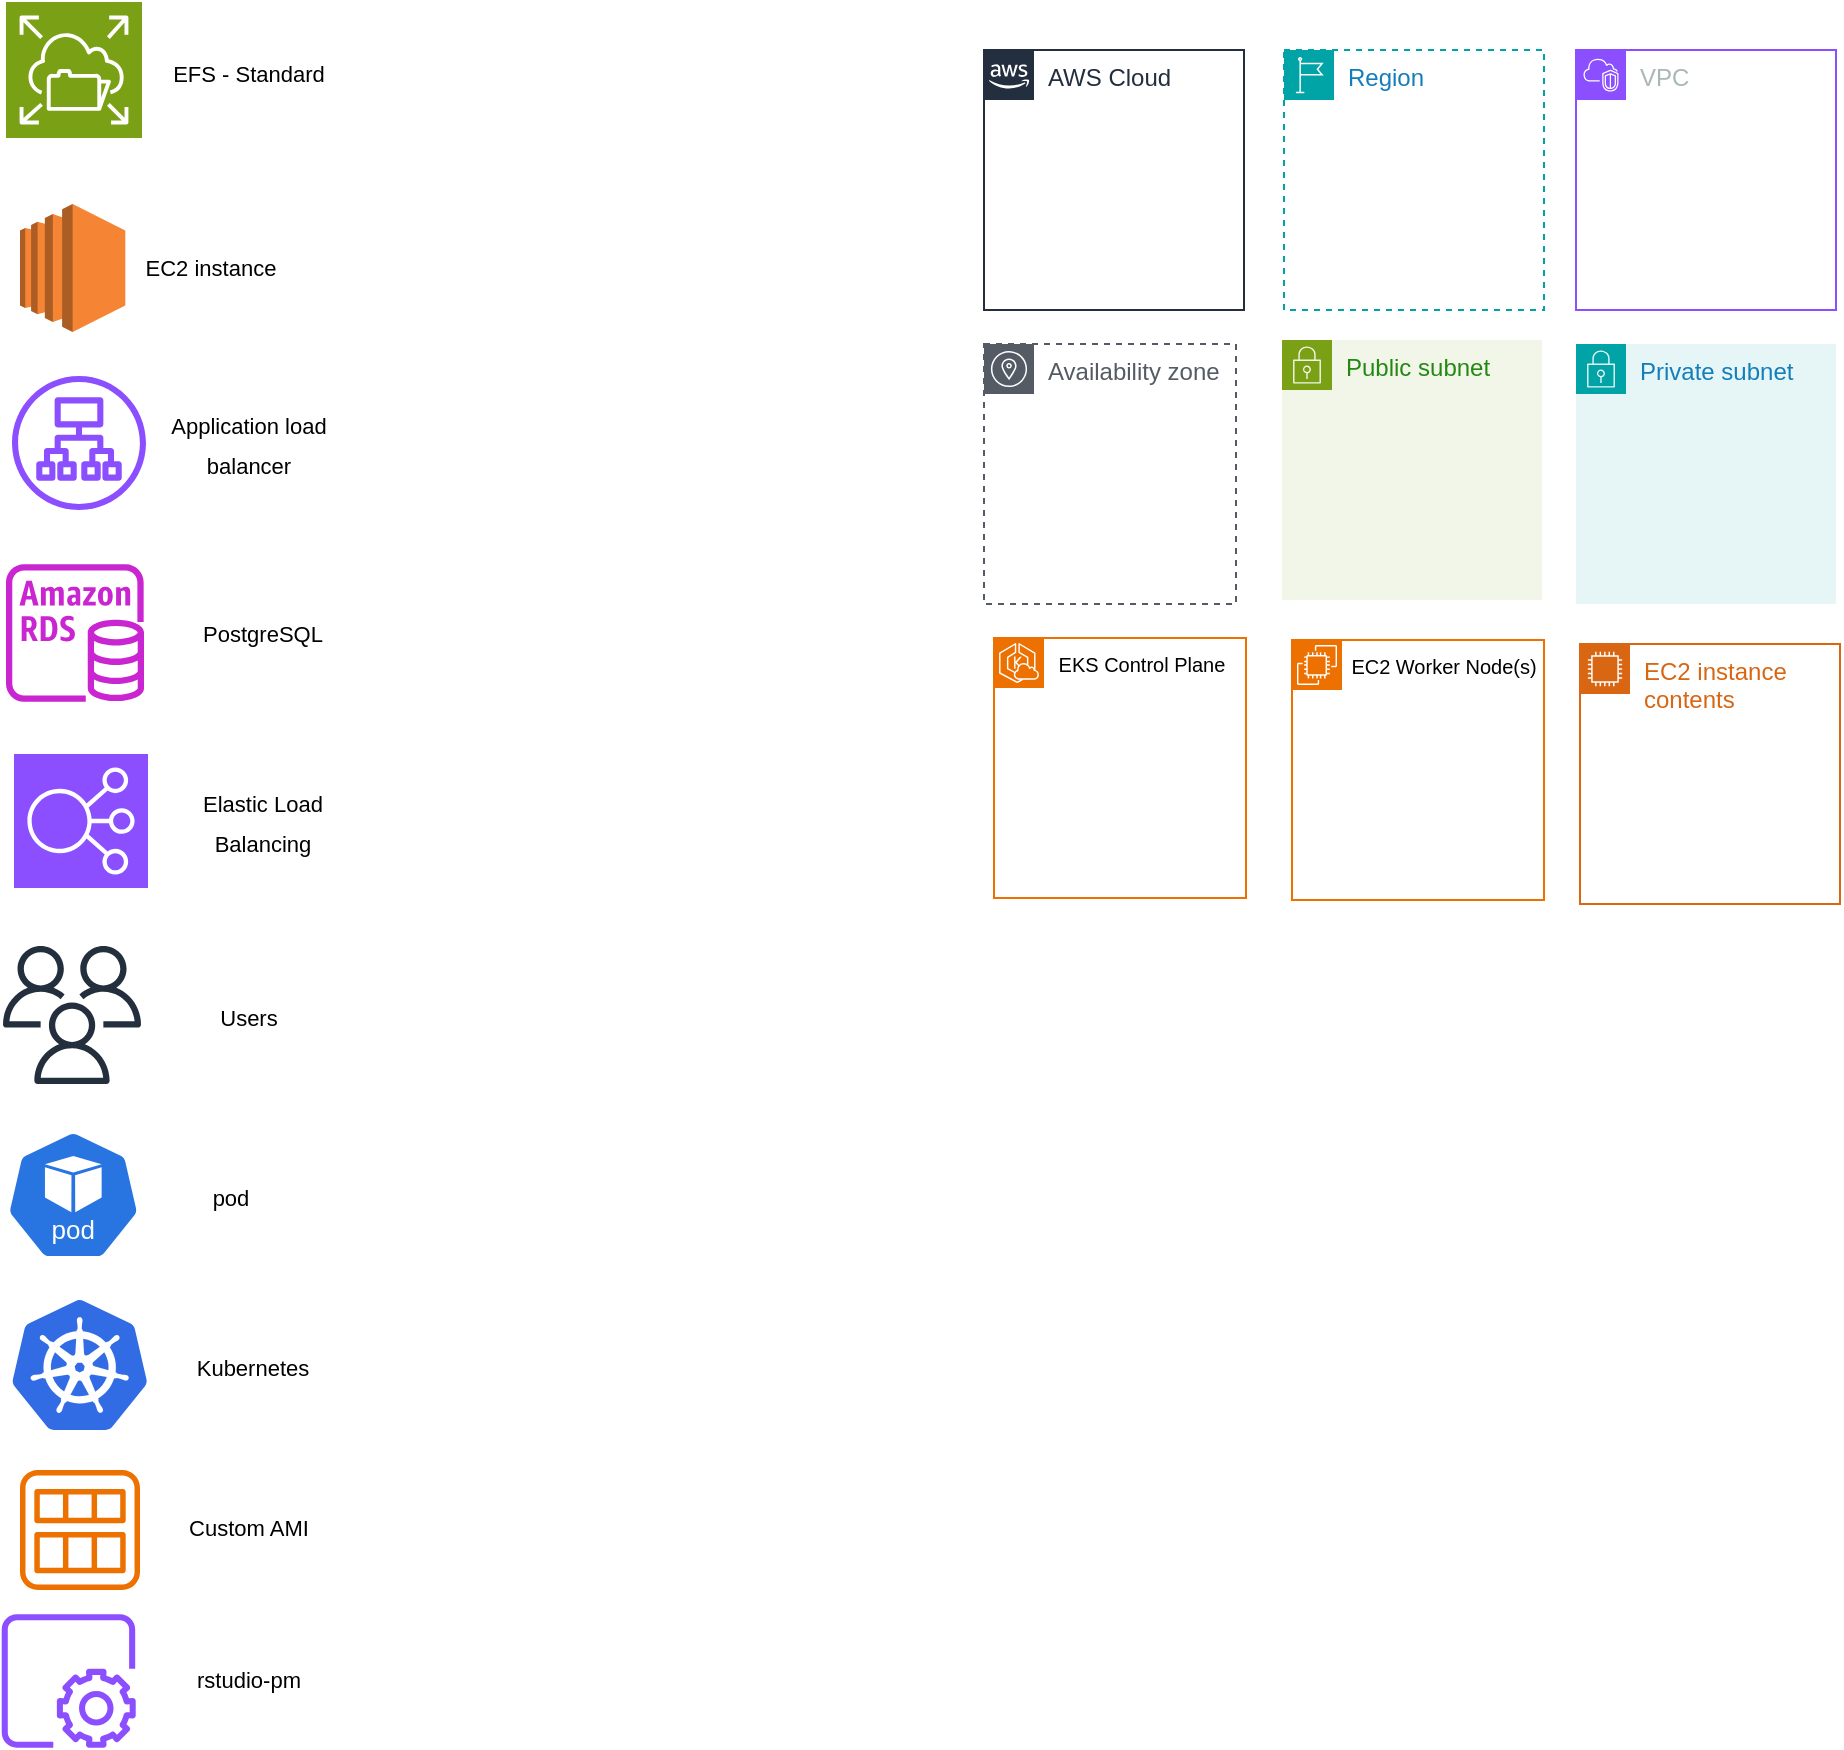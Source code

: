 <mxfile version="24.8.3">
  <diagram name="Page-1" id="VJLz4wBClmrWltTQ995f">
    <mxGraphModel dx="2631" dy="2062" grid="0" gridSize="10" guides="1" tooltips="1" connect="1" arrows="1" fold="1" page="0" pageScale="1" pageWidth="850" pageHeight="1100" math="0" shadow="0">
      <root>
        <mxCell id="0" />
        <mxCell id="1" parent="0" />
        <mxCell id="TxHYkN0hvNUxsnSwECLp-15" value="Region" style="points=[[0,0],[0.25,0],[0.5,0],[0.75,0],[1,0],[1,0.25],[1,0.5],[1,0.75],[1,1],[0.75,1],[0.5,1],[0.25,1],[0,1],[0,0.75],[0,0.5],[0,0.25]];outlineConnect=0;gradientColor=none;html=1;whiteSpace=wrap;fontSize=12;fontStyle=0;container=1;pointerEvents=0;collapsible=0;recursiveResize=0;shape=mxgraph.aws4.group;grIcon=mxgraph.aws4.group_region;strokeColor=#00A4A6;fillColor=none;verticalAlign=top;align=left;spacingLeft=30;fontColor=#147EBA;dashed=1;" vertex="1" parent="1">
          <mxGeometry x="-356" y="-368" width="130" height="130" as="geometry" />
        </mxCell>
        <mxCell id="TxHYkN0hvNUxsnSwECLp-19" value="AWS Cloud" style="points=[[0,0],[0.25,0],[0.5,0],[0.75,0],[1,0],[1,0.25],[1,0.5],[1,0.75],[1,1],[0.75,1],[0.5,1],[0.25,1],[0,1],[0,0.75],[0,0.5],[0,0.25]];outlineConnect=0;gradientColor=none;html=1;whiteSpace=wrap;fontSize=12;fontStyle=0;container=1;pointerEvents=0;collapsible=0;recursiveResize=0;shape=mxgraph.aws4.group;grIcon=mxgraph.aws4.group_aws_cloud_alt;strokeColor=#232F3E;fillColor=none;verticalAlign=top;align=left;spacingLeft=30;fontColor=#232F3E;dashed=0;" vertex="1" parent="1">
          <mxGeometry x="-506" y="-368" width="130" height="130" as="geometry" />
        </mxCell>
        <mxCell id="TxHYkN0hvNUxsnSwECLp-20" value="VPC" style="points=[[0,0],[0.25,0],[0.5,0],[0.75,0],[1,0],[1,0.25],[1,0.5],[1,0.75],[1,1],[0.75,1],[0.5,1],[0.25,1],[0,1],[0,0.75],[0,0.5],[0,0.25]];outlineConnect=0;gradientColor=none;html=1;whiteSpace=wrap;fontSize=12;fontStyle=0;container=1;pointerEvents=0;collapsible=0;recursiveResize=0;shape=mxgraph.aws4.group;grIcon=mxgraph.aws4.group_vpc2;strokeColor=#8C4FFF;fillColor=none;verticalAlign=top;align=left;spacingLeft=30;fontColor=#AAB7B8;dashed=0;" vertex="1" parent="1">
          <mxGeometry x="-210" y="-368" width="130" height="130" as="geometry" />
        </mxCell>
        <mxCell id="TxHYkN0hvNUxsnSwECLp-22" value="Availability zone" style="sketch=0;outlineConnect=0;gradientColor=none;html=1;whiteSpace=wrap;fontSize=12;fontStyle=0;shape=mxgraph.aws4.group;grIcon=mxgraph.aws4.group_availability_zone;strokeColor=#545B64;fillColor=none;verticalAlign=top;align=left;spacingLeft=30;fontColor=#545B64;dashed=1;" vertex="1" parent="1">
          <mxGeometry x="-506" y="-221" width="126" height="130" as="geometry" />
        </mxCell>
        <mxCell id="TxHYkN0hvNUxsnSwECLp-35" value="Public subnet" style="points=[[0,0],[0.25,0],[0.5,0],[0.75,0],[1,0],[1,0.25],[1,0.5],[1,0.75],[1,1],[0.75,1],[0.5,1],[0.25,1],[0,1],[0,0.75],[0,0.5],[0,0.25]];outlineConnect=0;gradientColor=none;html=1;whiteSpace=wrap;fontSize=12;fontStyle=0;container=1;pointerEvents=0;collapsible=0;recursiveResize=0;shape=mxgraph.aws4.group;grIcon=mxgraph.aws4.group_security_group;grStroke=0;strokeColor=#7AA116;fillColor=#F2F6E8;verticalAlign=top;align=left;spacingLeft=30;fontColor=#248814;dashed=0;" vertex="1" parent="1">
          <mxGeometry x="-357" y="-223" width="130" height="130" as="geometry" />
        </mxCell>
        <mxCell id="TxHYkN0hvNUxsnSwECLp-36" value="Private subnet" style="points=[[0,0],[0.25,0],[0.5,0],[0.75,0],[1,0],[1,0.25],[1,0.5],[1,0.75],[1,1],[0.75,1],[0.5,1],[0.25,1],[0,1],[0,0.75],[0,0.5],[0,0.25]];outlineConnect=0;gradientColor=none;html=1;whiteSpace=wrap;fontSize=12;fontStyle=0;container=1;pointerEvents=0;collapsible=0;recursiveResize=0;shape=mxgraph.aws4.group;grIcon=mxgraph.aws4.group_security_group;grStroke=0;strokeColor=#00A4A6;fillColor=#E6F6F7;verticalAlign=top;align=left;spacingLeft=30;fontColor=#147EBA;dashed=0;" vertex="1" parent="1">
          <mxGeometry x="-210" y="-221" width="130" height="130" as="geometry" />
        </mxCell>
        <mxCell id="TxHYkN0hvNUxsnSwECLp-44" value="" style="group" vertex="1" connectable="0" parent="1">
          <mxGeometry x="-992" y="-205" width="160.63" height="67" as="geometry" />
        </mxCell>
        <mxCell id="TxHYkN0hvNUxsnSwECLp-41" value="" style="sketch=0;outlineConnect=0;fontColor=#232F3E;gradientColor=none;fillColor=#8C4FFF;strokeColor=none;dashed=0;verticalLabelPosition=bottom;verticalAlign=top;align=center;html=1;fontSize=12;fontStyle=0;aspect=fixed;pointerEvents=1;shape=mxgraph.aws4.application_load_balancer;" vertex="1" parent="TxHYkN0hvNUxsnSwECLp-44">
          <mxGeometry width="67" height="67" as="geometry" />
        </mxCell>
        <mxCell id="TxHYkN0hvNUxsnSwECLp-43" value="&lt;font style=&quot;font-size: 11px;&quot;&gt;Application load balancer&lt;/font&gt;" style="text;strokeColor=none;fillColor=none;html=1;align=center;verticalAlign=middle;whiteSpace=wrap;rounded=0;fontSize=16;" vertex="1" parent="TxHYkN0hvNUxsnSwECLp-44">
          <mxGeometry x="77.309" y="20.615" width="83.321" height="25.769" as="geometry" />
        </mxCell>
        <mxCell id="TxHYkN0hvNUxsnSwECLp-45" value="" style="group" vertex="1" connectable="0" parent="1">
          <mxGeometry x="-988" y="-291" width="144" height="64" as="geometry" />
        </mxCell>
        <mxCell id="TxHYkN0hvNUxsnSwECLp-40" value="" style="outlineConnect=0;dashed=0;verticalLabelPosition=bottom;verticalAlign=top;align=center;html=1;shape=mxgraph.aws3.ec2;fillColor=#F58534;gradientColor=none;" vertex="1" parent="TxHYkN0hvNUxsnSwECLp-45">
          <mxGeometry width="52.65" height="64" as="geometry" />
        </mxCell>
        <mxCell id="TxHYkN0hvNUxsnSwECLp-42" value="&lt;span style=&quot;font-size: 11px;&quot;&gt;EC2 instance&lt;/span&gt;" style="text;strokeColor=none;fillColor=none;html=1;align=center;verticalAlign=middle;whiteSpace=wrap;rounded=0;fontSize=16;" vertex="1" parent="TxHYkN0hvNUxsnSwECLp-45">
          <mxGeometry x="47" y="14.5" width="97" height="30" as="geometry" />
        </mxCell>
        <mxCell id="TxHYkN0hvNUxsnSwECLp-51" value="" style="sketch=0;points=[[0,0,0],[0.25,0,0],[0.5,0,0],[0.75,0,0],[1,0,0],[0,1,0],[0.25,1,0],[0.5,1,0],[0.75,1,0],[1,1,0],[0,0.25,0],[0,0.5,0],[0,0.75,0],[1,0.25,0],[1,0.5,0],[1,0.75,0]];outlineConnect=0;fontColor=#232F3E;fillColor=#8C4FFF;strokeColor=#ffffff;dashed=0;verticalLabelPosition=bottom;verticalAlign=top;align=center;html=1;fontSize=12;fontStyle=0;aspect=fixed;shape=mxgraph.aws4.resourceIcon;resIcon=mxgraph.aws4.elastic_load_balancing;" vertex="1" parent="1">
          <mxGeometry x="-991" y="-16" width="67" height="67" as="geometry" />
        </mxCell>
        <mxCell id="TxHYkN0hvNUxsnSwECLp-54" value="" style="group" vertex="1" connectable="0" parent="1">
          <mxGeometry x="-995" y="-111" width="170.32" height="69" as="geometry" />
        </mxCell>
        <mxCell id="TxHYkN0hvNUxsnSwECLp-47" value="" style="sketch=0;outlineConnect=0;fontColor=#232F3E;gradientColor=none;fillColor=#C925D1;strokeColor=none;dashed=0;verticalLabelPosition=bottom;verticalAlign=top;align=center;html=1;fontSize=12;fontStyle=0;aspect=fixed;pointerEvents=1;shape=mxgraph.aws4.rds_instance;" vertex="1" parent="TxHYkN0hvNUxsnSwECLp-54">
          <mxGeometry width="69" height="69" as="geometry" />
        </mxCell>
        <mxCell id="TxHYkN0hvNUxsnSwECLp-48" value="&lt;font style=&quot;font-size: 11px;&quot;&gt;PostgreSQL&lt;/font&gt;" style="text;strokeColor=none;fillColor=none;html=1;align=center;verticalAlign=middle;whiteSpace=wrap;rounded=0;fontSize=16;" vertex="1" parent="TxHYkN0hvNUxsnSwECLp-54">
          <mxGeometry x="86.999" y="19.995" width="83.321" height="25.769" as="geometry" />
        </mxCell>
        <mxCell id="TxHYkN0hvNUxsnSwECLp-52" style="edgeStyle=none;curved=1;rounded=0;orthogonalLoop=1;jettySize=auto;html=1;exitX=0.5;exitY=1;exitDx=0;exitDy=0;fontSize=12;startSize=8;endSize=8;" edge="1" parent="TxHYkN0hvNUxsnSwECLp-54" source="TxHYkN0hvNUxsnSwECLp-48" target="TxHYkN0hvNUxsnSwECLp-48">
          <mxGeometry relative="1" as="geometry" />
        </mxCell>
        <mxCell id="TxHYkN0hvNUxsnSwECLp-55" value="" style="group" vertex="1" connectable="0" parent="1">
          <mxGeometry x="-995" y="-392" width="177.52" height="68" as="geometry" />
        </mxCell>
        <mxCell id="TxHYkN0hvNUxsnSwECLp-6" value="&lt;font style=&quot;font-size: 11px;&quot;&gt;EFS - Standard&lt;/font&gt;" style="text;strokeColor=none;fillColor=none;html=1;align=center;verticalAlign=middle;whiteSpace=wrap;rounded=0;fontSize=16;" vertex="1" parent="TxHYkN0hvNUxsnSwECLp-55">
          <mxGeometry x="65" y="16.6" width="112.52" height="34.8" as="geometry" />
        </mxCell>
        <mxCell id="TxHYkN0hvNUxsnSwECLp-10" value="" style="sketch=0;points=[[0,0,0],[0.25,0,0],[0.5,0,0],[0.75,0,0],[1,0,0],[0,1,0],[0.25,1,0],[0.5,1,0],[0.75,1,0],[1,1,0],[0,0.25,0],[0,0.5,0],[0,0.75,0],[1,0.25,0],[1,0.5,0],[1,0.75,0]];outlineConnect=0;fontColor=#232F3E;fillColor=#7AA116;strokeColor=#ffffff;dashed=0;verticalLabelPosition=bottom;verticalAlign=top;align=center;html=1;fontSize=12;fontStyle=0;aspect=fixed;shape=mxgraph.aws4.resourceIcon;resIcon=mxgraph.aws4.elastic_file_system;" vertex="1" parent="TxHYkN0hvNUxsnSwECLp-55">
          <mxGeometry width="68" height="68" as="geometry" />
        </mxCell>
        <mxCell id="TxHYkN0hvNUxsnSwECLp-56" value="&lt;font style=&quot;font-size: 11px;&quot;&gt;Elastic Load Balancing&lt;/font&gt;" style="text;strokeColor=none;fillColor=none;html=1;align=center;verticalAlign=middle;whiteSpace=wrap;rounded=0;fontSize=16;" vertex="1" parent="1">
          <mxGeometry x="-908.001" y="4.615" width="83.321" height="25.769" as="geometry" />
        </mxCell>
        <mxCell id="TxHYkN0hvNUxsnSwECLp-58" value="" style="sketch=0;outlineConnect=0;fontColor=#232F3E;gradientColor=none;fillColor=#232F3D;strokeColor=none;dashed=0;verticalLabelPosition=bottom;verticalAlign=top;align=center;html=1;fontSize=12;fontStyle=0;aspect=fixed;pointerEvents=1;shape=mxgraph.aws4.users;" vertex="1" parent="1">
          <mxGeometry x="-996.5" y="80" width="69" height="69" as="geometry" />
        </mxCell>
        <mxCell id="TxHYkN0hvNUxsnSwECLp-59" value="&lt;font style=&quot;font-size: 11px;&quot;&gt;Users&lt;/font&gt;" style="text;strokeColor=none;fillColor=none;html=1;align=center;verticalAlign=middle;whiteSpace=wrap;rounded=0;fontSize=16;" vertex="1" parent="1">
          <mxGeometry x="-914.691" y="101.615" width="83.321" height="25.769" as="geometry" />
        </mxCell>
        <mxCell id="TxHYkN0hvNUxsnSwECLp-63" value="" style="group;movable=1;resizable=1;rotatable=1;deletable=1;editable=1;locked=0;connectable=1;" vertex="1" connectable="0" parent="1">
          <mxGeometry x="-506" y="-71" width="126" height="130" as="geometry" />
        </mxCell>
        <mxCell id="TxHYkN0hvNUxsnSwECLp-64" value="" style="group" vertex="1" connectable="0" parent="TxHYkN0hvNUxsnSwECLp-63">
          <mxGeometry x="5" y="-3" width="126" height="130" as="geometry" />
        </mxCell>
        <mxCell id="TxHYkN0hvNUxsnSwECLp-65" value="" style="group;movable=0;resizable=0;rotatable=0;deletable=0;editable=0;locked=1;connectable=0;" vertex="1" connectable="0" parent="TxHYkN0hvNUxsnSwECLp-64">
          <mxGeometry width="126" height="130" as="geometry" />
        </mxCell>
        <mxCell id="TxHYkN0hvNUxsnSwECLp-61" value="" style="rounded=0;whiteSpace=wrap;html=1;rotation=0;fillColor=none;strokeColor=#ed7100;" vertex="1" parent="TxHYkN0hvNUxsnSwECLp-65">
          <mxGeometry width="126" height="130" as="geometry" />
        </mxCell>
        <mxCell id="TxHYkN0hvNUxsnSwECLp-62" value="" style="sketch=0;points=[[0,0,0],[0.25,0,0],[0.5,0,0],[0.75,0,0],[1,0,0],[0,1,0],[0.25,1,0],[0.5,1,0],[0.75,1,0],[1,1,0],[0,0.25,0],[0,0.5,0],[0,0.75,0],[1,0.25,0],[1,0.5,0],[1,0.75,0]];outlineConnect=0;fontColor=#232F3E;fillColor=#ED7100;strokeColor=#ffffff;dashed=0;verticalLabelPosition=bottom;verticalAlign=top;align=center;html=1;fontSize=12;fontStyle=0;aspect=fixed;shape=mxgraph.aws4.resourceIcon;resIcon=mxgraph.aws4.eks_cloud;" vertex="1" parent="TxHYkN0hvNUxsnSwECLp-65">
          <mxGeometry width="25" height="25" as="geometry" />
        </mxCell>
        <mxCell id="TxHYkN0hvNUxsnSwECLp-66" value="&lt;font style=&quot;font-size: 10px;&quot;&gt;EKS Control Plane&lt;/font&gt;" style="text;strokeColor=none;fillColor=none;html=1;align=center;verticalAlign=middle;whiteSpace=wrap;rounded=0;fontSize=10;" vertex="1" parent="TxHYkN0hvNUxsnSwECLp-64">
          <mxGeometry x="22" width="104" height="26" as="geometry" />
        </mxCell>
        <mxCell id="TxHYkN0hvNUxsnSwECLp-69" value="" style="group" vertex="1" connectable="0" parent="1">
          <mxGeometry x="-352" y="-73" width="126" height="130" as="geometry" />
        </mxCell>
        <mxCell id="TxHYkN0hvNUxsnSwECLp-70" value="" style="group;movable=0;resizable=0;rotatable=0;deletable=0;editable=0;locked=1;connectable=0;" vertex="1" connectable="0" parent="TxHYkN0hvNUxsnSwECLp-69">
          <mxGeometry width="126" height="130" as="geometry" />
        </mxCell>
        <mxCell id="TxHYkN0hvNUxsnSwECLp-71" value="" style="rounded=0;whiteSpace=wrap;html=1;rotation=0;fillColor=none;strokeColor=#ed7100;" vertex="1" parent="TxHYkN0hvNUxsnSwECLp-70">
          <mxGeometry width="126" height="130" as="geometry" />
        </mxCell>
        <mxCell id="TxHYkN0hvNUxsnSwECLp-73" value="EC2 Worker Node(s)" style="text;strokeColor=none;fillColor=none;html=1;align=center;verticalAlign=middle;whiteSpace=wrap;rounded=0;fontSize=10;" vertex="1" parent="TxHYkN0hvNUxsnSwECLp-69">
          <mxGeometry x="24" width="104" height="26" as="geometry" />
        </mxCell>
        <mxCell id="TxHYkN0hvNUxsnSwECLp-74" value="" style="sketch=0;points=[[0,0,0],[0.25,0,0],[0.5,0,0],[0.75,0,0],[1,0,0],[0,1,0],[0.25,1,0],[0.5,1,0],[0.75,1,0],[1,1,0],[0,0.25,0],[0,0.5,0],[0,0.75,0],[1,0.25,0],[1,0.5,0],[1,0.75,0]];outlineConnect=0;fontColor=#232F3E;fillColor=#ED7100;strokeColor=#ffffff;dashed=0;verticalLabelPosition=bottom;verticalAlign=top;align=center;html=1;fontSize=12;fontStyle=0;aspect=fixed;shape=mxgraph.aws4.resourceIcon;resIcon=mxgraph.aws4.ec2;" vertex="1" parent="TxHYkN0hvNUxsnSwECLp-69">
          <mxGeometry width="25" height="25" as="geometry" />
        </mxCell>
        <mxCell id="TxHYkN0hvNUxsnSwECLp-78" value="" style="group" vertex="1" connectable="0" parent="1">
          <mxGeometry x="-995.21" y="172" width="154.53" height="65" as="geometry" />
        </mxCell>
        <mxCell id="TxHYkN0hvNUxsnSwECLp-76" value="" style="aspect=fixed;sketch=0;html=1;dashed=0;whitespace=wrap;verticalLabelPosition=bottom;verticalAlign=top;fillColor=#2875E2;strokeColor=#ffffff;points=[[0.005,0.63,0],[0.1,0.2,0],[0.9,0.2,0],[0.5,0,0],[0.995,0.63,0],[0.72,0.99,0],[0.5,1,0],[0.28,0.99,0]];shape=mxgraph.kubernetes.icon2;kubernetesLabel=1;prIcon=pod" vertex="1" parent="TxHYkN0hvNUxsnSwECLp-78">
          <mxGeometry width="67.71" height="65" as="geometry" />
        </mxCell>
        <mxCell id="TxHYkN0hvNUxsnSwECLp-77" value="&lt;font style=&quot;font-size: 11px;&quot;&gt;pod&lt;/font&gt;" style="text;strokeColor=none;fillColor=none;html=1;align=center;verticalAlign=middle;whiteSpace=wrap;rounded=0;fontSize=16;" vertex="1" parent="TxHYkN0hvNUxsnSwECLp-78">
          <mxGeometry x="71.209" y="19.615" width="83.321" height="25.769" as="geometry" />
        </mxCell>
        <mxCell id="TxHYkN0hvNUxsnSwECLp-81" value="" style="image;sketch=0;aspect=fixed;html=1;points=[];align=center;fontSize=12;image=img/lib/mscae/Kubernetes.svg;" vertex="1" parent="1">
          <mxGeometry x="-992" y="257" width="67.71" height="65" as="geometry" />
        </mxCell>
        <mxCell id="TxHYkN0hvNUxsnSwECLp-82" value="&lt;font style=&quot;font-size: 11px;&quot;&gt;Kubernetes&lt;/font&gt;" style="text;strokeColor=none;fillColor=none;html=1;align=center;verticalAlign=middle;whiteSpace=wrap;rounded=0;fontSize=16;" vertex="1" parent="1">
          <mxGeometry x="-913.001" y="276.615" width="83.321" height="25.769" as="geometry" />
        </mxCell>
        <mxCell id="TxHYkN0hvNUxsnSwECLp-83" value="EC2 instance contents" style="points=[[0,0],[0.25,0],[0.5,0],[0.75,0],[1,0],[1,0.25],[1,0.5],[1,0.75],[1,1],[0.75,1],[0.5,1],[0.25,1],[0,1],[0,0.75],[0,0.5],[0,0.25]];outlineConnect=0;gradientColor=none;html=1;whiteSpace=wrap;fontSize=12;fontStyle=0;container=1;pointerEvents=0;collapsible=0;recursiveResize=0;shape=mxgraph.aws4.group;grIcon=mxgraph.aws4.group_ec2_instance_contents;strokeColor=#D86613;fillColor=none;verticalAlign=top;align=left;spacingLeft=30;fontColor=#D86613;dashed=0;" vertex="1" parent="1">
          <mxGeometry x="-208" y="-71" width="130" height="130" as="geometry" />
        </mxCell>
        <mxCell id="TxHYkN0hvNUxsnSwECLp-86" value="" style="group" vertex="1" connectable="0" parent="1">
          <mxGeometry x="-988" y="342" width="156.63" height="60" as="geometry" />
        </mxCell>
        <mxCell id="TxHYkN0hvNUxsnSwECLp-84" value="" style="sketch=0;outlineConnect=0;fontColor=#232F3E;gradientColor=none;fillColor=#ED7100;strokeColor=none;dashed=0;verticalLabelPosition=bottom;verticalAlign=top;align=center;html=1;fontSize=12;fontStyle=0;aspect=fixed;pointerEvents=1;shape=mxgraph.aws4.ami;" vertex="1" parent="TxHYkN0hvNUxsnSwECLp-86">
          <mxGeometry width="60" height="60" as="geometry" />
        </mxCell>
        <mxCell id="TxHYkN0hvNUxsnSwECLp-85" value="&lt;font style=&quot;font-size: 11px;&quot;&gt;Custom AMI&lt;/font&gt;" style="text;strokeColor=none;fillColor=none;html=1;align=center;verticalAlign=middle;whiteSpace=wrap;rounded=0;fontSize=16;" vertex="1" parent="TxHYkN0hvNUxsnSwECLp-86">
          <mxGeometry x="73.309" y="13.995" width="83.321" height="25.769" as="geometry" />
        </mxCell>
        <mxCell id="TxHYkN0hvNUxsnSwECLp-93" value="" style="group" vertex="1" connectable="0" parent="1">
          <mxGeometry x="-997.14" y="414" width="165.77" height="67" as="geometry" />
        </mxCell>
        <mxCell id="TxHYkN0hvNUxsnSwECLp-88" value="" style="sketch=0;outlineConnect=0;fontColor=#232F3E;gradientColor=none;fillColor=#8C4FFF;strokeColor=none;dashed=0;verticalLabelPosition=bottom;verticalAlign=top;align=center;html=1;fontSize=12;fontStyle=0;aspect=fixed;pointerEvents=1;shape=mxgraph.aws4.opensearch_service_cluster_administrator_node;" vertex="1" parent="TxHYkN0hvNUxsnSwECLp-93">
          <mxGeometry width="67" height="67" as="geometry" />
        </mxCell>
        <mxCell id="TxHYkN0hvNUxsnSwECLp-92" value="&lt;font style=&quot;font-size: 11px;&quot;&gt;rstudio-pm&lt;/font&gt;" style="text;strokeColor=none;fillColor=none;html=1;align=center;verticalAlign=middle;whiteSpace=wrap;rounded=0;fontSize=16;" vertex="1" parent="TxHYkN0hvNUxsnSwECLp-93">
          <mxGeometry x="82.449" y="17.995" width="83.321" height="25.769" as="geometry" />
        </mxCell>
      </root>
    </mxGraphModel>
  </diagram>
</mxfile>
